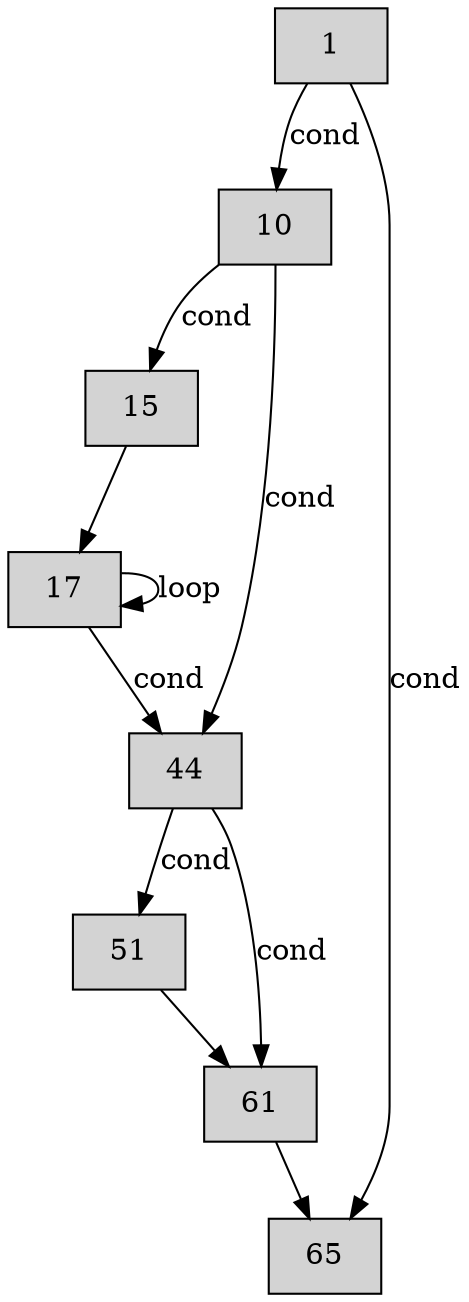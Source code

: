 digraph CFG {
    node [shape=box, style=filled];
    
    1 [label="1"];
    10 [label="10"];
    15 [label="15"];
    17 [label="17"];
    44 [label="44"];
    51 [label="51"];
    61 [label="61"];
    65 [label="65"];

    1 -> 10 [label="cond"];
    1 -> 65 [label="cond"];

    10 -> 44 [label="cond"];
    10 -> 15 [label="cond"];

    15 -> 17;
    
    17 -> 44 [label="cond"];
    17 -> 17 [label="loop"];

    44 -> 51 [label="cond"];
    44 -> 61 [label="cond"];

    51 -> 61;

    61 -> 65;
}